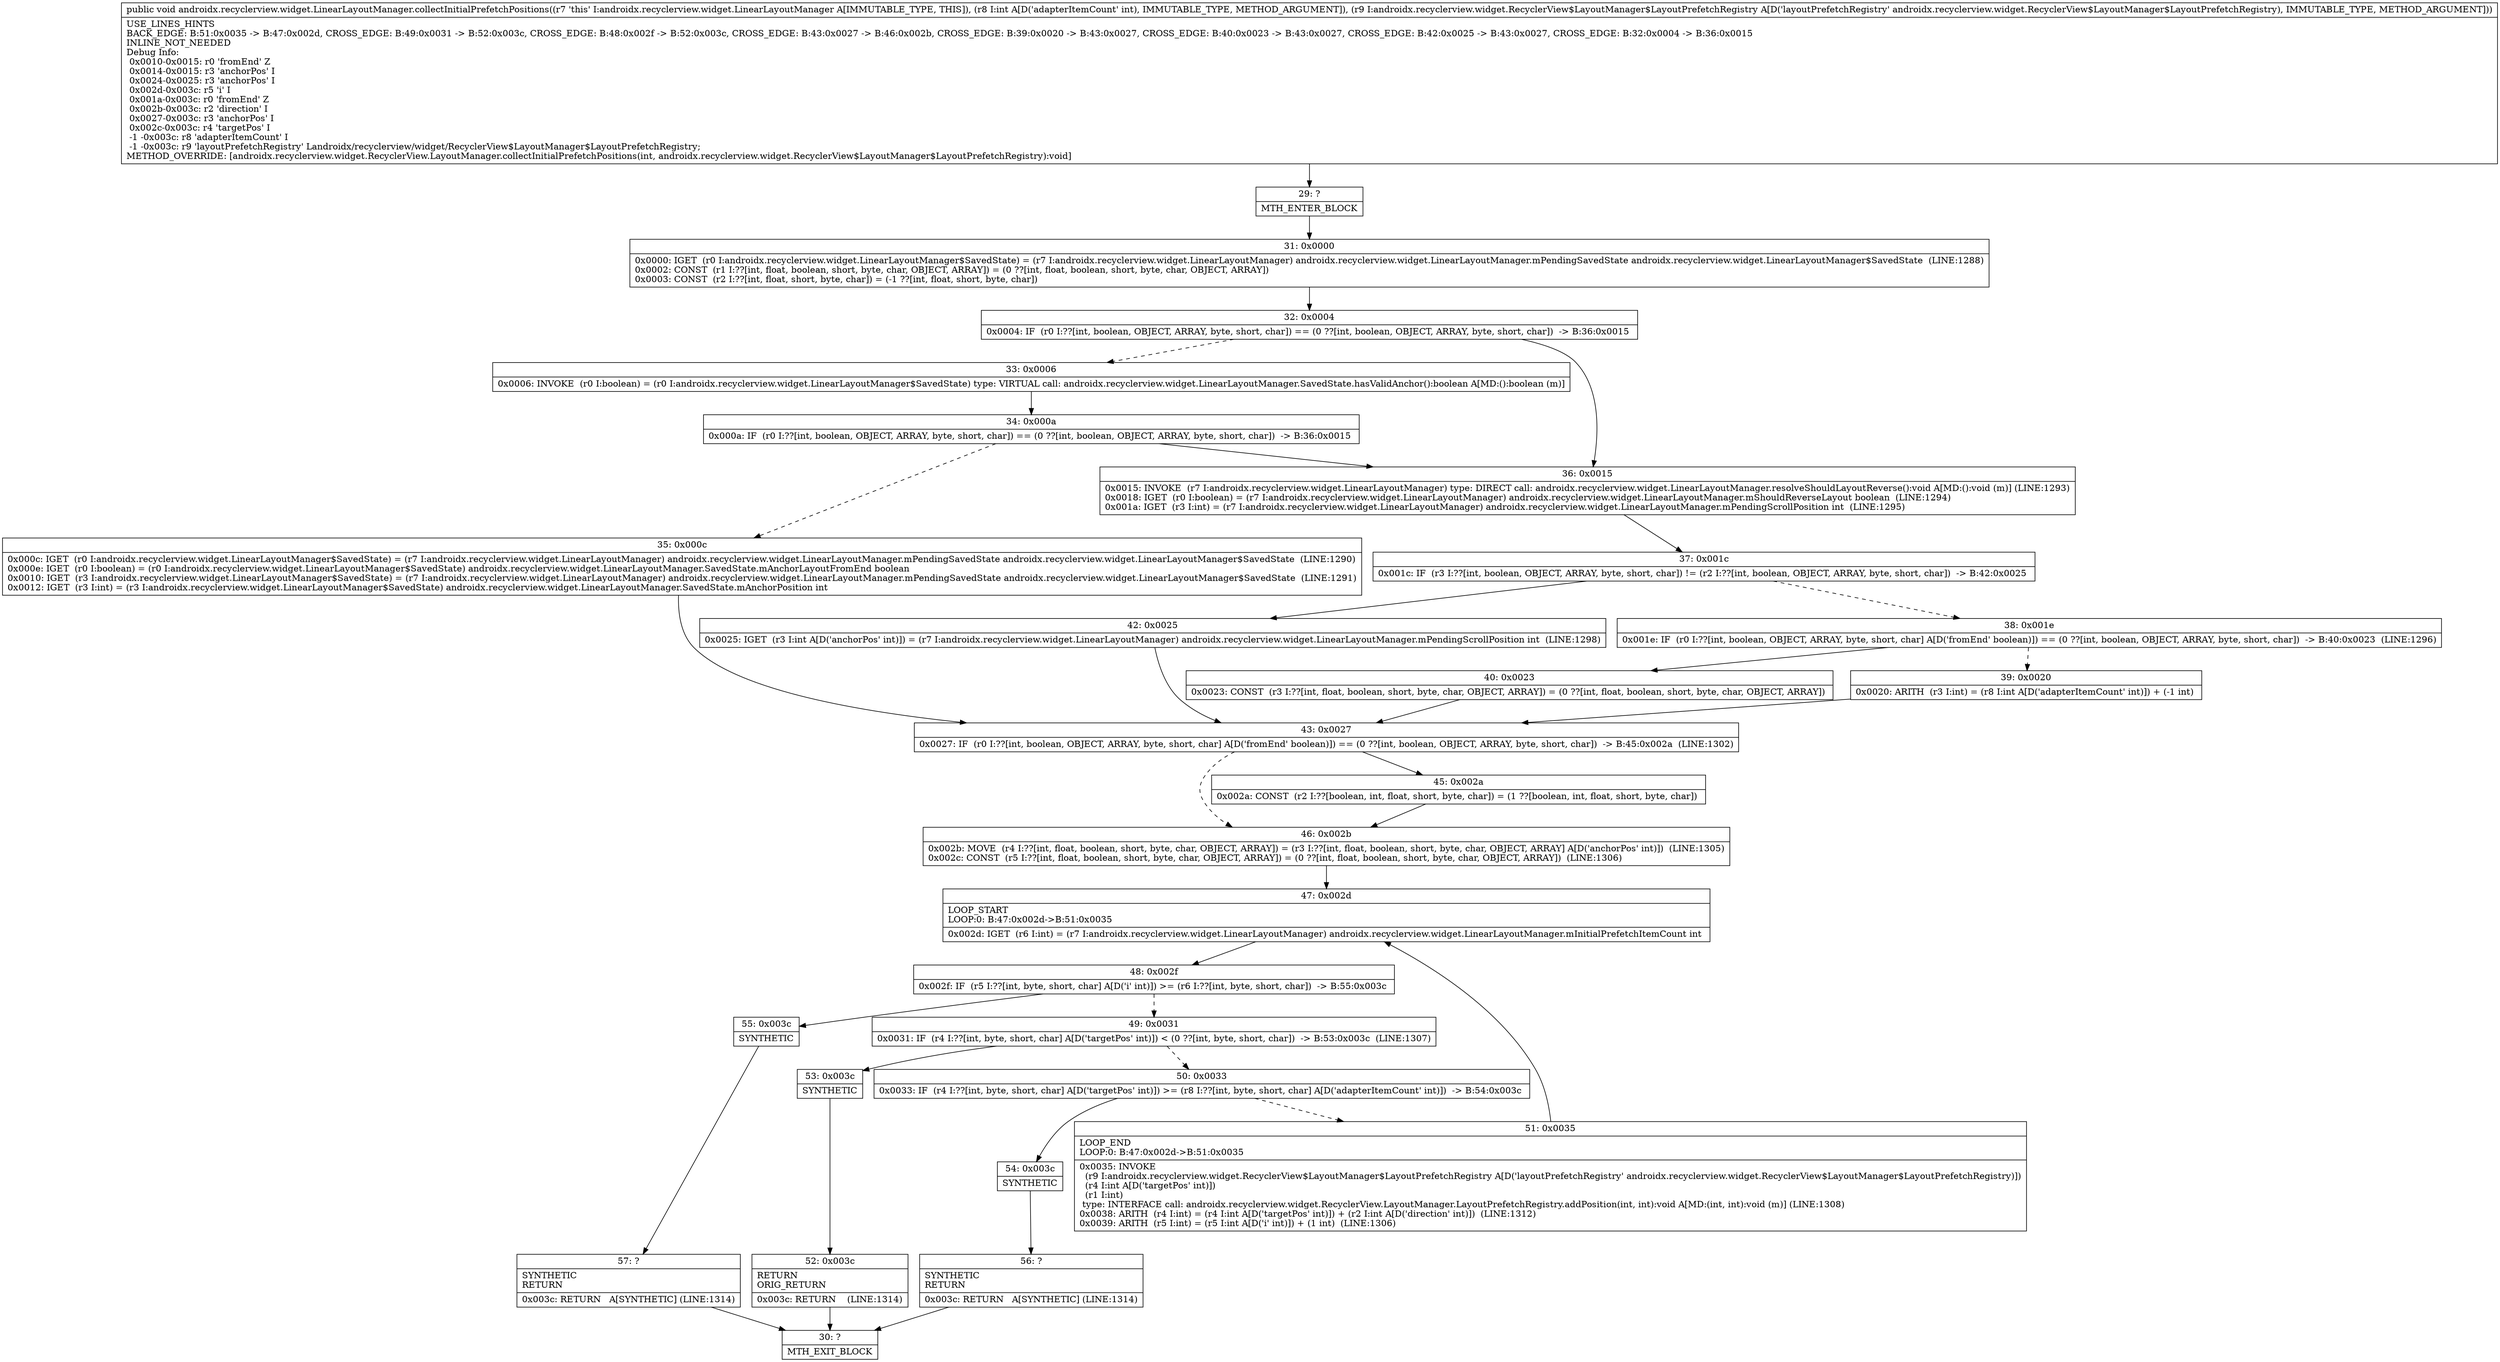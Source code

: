 digraph "CFG forandroidx.recyclerview.widget.LinearLayoutManager.collectInitialPrefetchPositions(ILandroidx\/recyclerview\/widget\/RecyclerView$LayoutManager$LayoutPrefetchRegistry;)V" {
Node_29 [shape=record,label="{29\:\ ?|MTH_ENTER_BLOCK\l}"];
Node_31 [shape=record,label="{31\:\ 0x0000|0x0000: IGET  (r0 I:androidx.recyclerview.widget.LinearLayoutManager$SavedState) = (r7 I:androidx.recyclerview.widget.LinearLayoutManager) androidx.recyclerview.widget.LinearLayoutManager.mPendingSavedState androidx.recyclerview.widget.LinearLayoutManager$SavedState  (LINE:1288)\l0x0002: CONST  (r1 I:??[int, float, boolean, short, byte, char, OBJECT, ARRAY]) = (0 ??[int, float, boolean, short, byte, char, OBJECT, ARRAY]) \l0x0003: CONST  (r2 I:??[int, float, short, byte, char]) = (\-1 ??[int, float, short, byte, char]) \l}"];
Node_32 [shape=record,label="{32\:\ 0x0004|0x0004: IF  (r0 I:??[int, boolean, OBJECT, ARRAY, byte, short, char]) == (0 ??[int, boolean, OBJECT, ARRAY, byte, short, char])  \-\> B:36:0x0015 \l}"];
Node_33 [shape=record,label="{33\:\ 0x0006|0x0006: INVOKE  (r0 I:boolean) = (r0 I:androidx.recyclerview.widget.LinearLayoutManager$SavedState) type: VIRTUAL call: androidx.recyclerview.widget.LinearLayoutManager.SavedState.hasValidAnchor():boolean A[MD:():boolean (m)]\l}"];
Node_34 [shape=record,label="{34\:\ 0x000a|0x000a: IF  (r0 I:??[int, boolean, OBJECT, ARRAY, byte, short, char]) == (0 ??[int, boolean, OBJECT, ARRAY, byte, short, char])  \-\> B:36:0x0015 \l}"];
Node_35 [shape=record,label="{35\:\ 0x000c|0x000c: IGET  (r0 I:androidx.recyclerview.widget.LinearLayoutManager$SavedState) = (r7 I:androidx.recyclerview.widget.LinearLayoutManager) androidx.recyclerview.widget.LinearLayoutManager.mPendingSavedState androidx.recyclerview.widget.LinearLayoutManager$SavedState  (LINE:1290)\l0x000e: IGET  (r0 I:boolean) = (r0 I:androidx.recyclerview.widget.LinearLayoutManager$SavedState) androidx.recyclerview.widget.LinearLayoutManager.SavedState.mAnchorLayoutFromEnd boolean \l0x0010: IGET  (r3 I:androidx.recyclerview.widget.LinearLayoutManager$SavedState) = (r7 I:androidx.recyclerview.widget.LinearLayoutManager) androidx.recyclerview.widget.LinearLayoutManager.mPendingSavedState androidx.recyclerview.widget.LinearLayoutManager$SavedState  (LINE:1291)\l0x0012: IGET  (r3 I:int) = (r3 I:androidx.recyclerview.widget.LinearLayoutManager$SavedState) androidx.recyclerview.widget.LinearLayoutManager.SavedState.mAnchorPosition int \l}"];
Node_43 [shape=record,label="{43\:\ 0x0027|0x0027: IF  (r0 I:??[int, boolean, OBJECT, ARRAY, byte, short, char] A[D('fromEnd' boolean)]) == (0 ??[int, boolean, OBJECT, ARRAY, byte, short, char])  \-\> B:45:0x002a  (LINE:1302)\l}"];
Node_45 [shape=record,label="{45\:\ 0x002a|0x002a: CONST  (r2 I:??[boolean, int, float, short, byte, char]) = (1 ??[boolean, int, float, short, byte, char]) \l}"];
Node_46 [shape=record,label="{46\:\ 0x002b|0x002b: MOVE  (r4 I:??[int, float, boolean, short, byte, char, OBJECT, ARRAY]) = (r3 I:??[int, float, boolean, short, byte, char, OBJECT, ARRAY] A[D('anchorPos' int)])  (LINE:1305)\l0x002c: CONST  (r5 I:??[int, float, boolean, short, byte, char, OBJECT, ARRAY]) = (0 ??[int, float, boolean, short, byte, char, OBJECT, ARRAY])  (LINE:1306)\l}"];
Node_47 [shape=record,label="{47\:\ 0x002d|LOOP_START\lLOOP:0: B:47:0x002d\-\>B:51:0x0035\l|0x002d: IGET  (r6 I:int) = (r7 I:androidx.recyclerview.widget.LinearLayoutManager) androidx.recyclerview.widget.LinearLayoutManager.mInitialPrefetchItemCount int \l}"];
Node_48 [shape=record,label="{48\:\ 0x002f|0x002f: IF  (r5 I:??[int, byte, short, char] A[D('i' int)]) \>= (r6 I:??[int, byte, short, char])  \-\> B:55:0x003c \l}"];
Node_49 [shape=record,label="{49\:\ 0x0031|0x0031: IF  (r4 I:??[int, byte, short, char] A[D('targetPos' int)]) \< (0 ??[int, byte, short, char])  \-\> B:53:0x003c  (LINE:1307)\l}"];
Node_50 [shape=record,label="{50\:\ 0x0033|0x0033: IF  (r4 I:??[int, byte, short, char] A[D('targetPos' int)]) \>= (r8 I:??[int, byte, short, char] A[D('adapterItemCount' int)])  \-\> B:54:0x003c \l}"];
Node_51 [shape=record,label="{51\:\ 0x0035|LOOP_END\lLOOP:0: B:47:0x002d\-\>B:51:0x0035\l|0x0035: INVOKE  \l  (r9 I:androidx.recyclerview.widget.RecyclerView$LayoutManager$LayoutPrefetchRegistry A[D('layoutPrefetchRegistry' androidx.recyclerview.widget.RecyclerView$LayoutManager$LayoutPrefetchRegistry)])\l  (r4 I:int A[D('targetPos' int)])\l  (r1 I:int)\l type: INTERFACE call: androidx.recyclerview.widget.RecyclerView.LayoutManager.LayoutPrefetchRegistry.addPosition(int, int):void A[MD:(int, int):void (m)] (LINE:1308)\l0x0038: ARITH  (r4 I:int) = (r4 I:int A[D('targetPos' int)]) + (r2 I:int A[D('direction' int)])  (LINE:1312)\l0x0039: ARITH  (r5 I:int) = (r5 I:int A[D('i' int)]) + (1 int)  (LINE:1306)\l}"];
Node_54 [shape=record,label="{54\:\ 0x003c|SYNTHETIC\l}"];
Node_56 [shape=record,label="{56\:\ ?|SYNTHETIC\lRETURN\l|0x003c: RETURN   A[SYNTHETIC] (LINE:1314)\l}"];
Node_30 [shape=record,label="{30\:\ ?|MTH_EXIT_BLOCK\l}"];
Node_53 [shape=record,label="{53\:\ 0x003c|SYNTHETIC\l}"];
Node_52 [shape=record,label="{52\:\ 0x003c|RETURN\lORIG_RETURN\l|0x003c: RETURN    (LINE:1314)\l}"];
Node_55 [shape=record,label="{55\:\ 0x003c|SYNTHETIC\l}"];
Node_57 [shape=record,label="{57\:\ ?|SYNTHETIC\lRETURN\l|0x003c: RETURN   A[SYNTHETIC] (LINE:1314)\l}"];
Node_36 [shape=record,label="{36\:\ 0x0015|0x0015: INVOKE  (r7 I:androidx.recyclerview.widget.LinearLayoutManager) type: DIRECT call: androidx.recyclerview.widget.LinearLayoutManager.resolveShouldLayoutReverse():void A[MD:():void (m)] (LINE:1293)\l0x0018: IGET  (r0 I:boolean) = (r7 I:androidx.recyclerview.widget.LinearLayoutManager) androidx.recyclerview.widget.LinearLayoutManager.mShouldReverseLayout boolean  (LINE:1294)\l0x001a: IGET  (r3 I:int) = (r7 I:androidx.recyclerview.widget.LinearLayoutManager) androidx.recyclerview.widget.LinearLayoutManager.mPendingScrollPosition int  (LINE:1295)\l}"];
Node_37 [shape=record,label="{37\:\ 0x001c|0x001c: IF  (r3 I:??[int, boolean, OBJECT, ARRAY, byte, short, char]) != (r2 I:??[int, boolean, OBJECT, ARRAY, byte, short, char])  \-\> B:42:0x0025 \l}"];
Node_38 [shape=record,label="{38\:\ 0x001e|0x001e: IF  (r0 I:??[int, boolean, OBJECT, ARRAY, byte, short, char] A[D('fromEnd' boolean)]) == (0 ??[int, boolean, OBJECT, ARRAY, byte, short, char])  \-\> B:40:0x0023  (LINE:1296)\l}"];
Node_39 [shape=record,label="{39\:\ 0x0020|0x0020: ARITH  (r3 I:int) = (r8 I:int A[D('adapterItemCount' int)]) + (\-1 int) \l}"];
Node_40 [shape=record,label="{40\:\ 0x0023|0x0023: CONST  (r3 I:??[int, float, boolean, short, byte, char, OBJECT, ARRAY]) = (0 ??[int, float, boolean, short, byte, char, OBJECT, ARRAY]) \l}"];
Node_42 [shape=record,label="{42\:\ 0x0025|0x0025: IGET  (r3 I:int A[D('anchorPos' int)]) = (r7 I:androidx.recyclerview.widget.LinearLayoutManager) androidx.recyclerview.widget.LinearLayoutManager.mPendingScrollPosition int  (LINE:1298)\l}"];
MethodNode[shape=record,label="{public void androidx.recyclerview.widget.LinearLayoutManager.collectInitialPrefetchPositions((r7 'this' I:androidx.recyclerview.widget.LinearLayoutManager A[IMMUTABLE_TYPE, THIS]), (r8 I:int A[D('adapterItemCount' int), IMMUTABLE_TYPE, METHOD_ARGUMENT]), (r9 I:androidx.recyclerview.widget.RecyclerView$LayoutManager$LayoutPrefetchRegistry A[D('layoutPrefetchRegistry' androidx.recyclerview.widget.RecyclerView$LayoutManager$LayoutPrefetchRegistry), IMMUTABLE_TYPE, METHOD_ARGUMENT]))  | USE_LINES_HINTS\lBACK_EDGE: B:51:0x0035 \-\> B:47:0x002d, CROSS_EDGE: B:49:0x0031 \-\> B:52:0x003c, CROSS_EDGE: B:48:0x002f \-\> B:52:0x003c, CROSS_EDGE: B:43:0x0027 \-\> B:46:0x002b, CROSS_EDGE: B:39:0x0020 \-\> B:43:0x0027, CROSS_EDGE: B:40:0x0023 \-\> B:43:0x0027, CROSS_EDGE: B:42:0x0025 \-\> B:43:0x0027, CROSS_EDGE: B:32:0x0004 \-\> B:36:0x0015\lINLINE_NOT_NEEDED\lDebug Info:\l  0x0010\-0x0015: r0 'fromEnd' Z\l  0x0014\-0x0015: r3 'anchorPos' I\l  0x0024\-0x0025: r3 'anchorPos' I\l  0x002d\-0x003c: r5 'i' I\l  0x001a\-0x003c: r0 'fromEnd' Z\l  0x002b\-0x003c: r2 'direction' I\l  0x0027\-0x003c: r3 'anchorPos' I\l  0x002c\-0x003c: r4 'targetPos' I\l  \-1 \-0x003c: r8 'adapterItemCount' I\l  \-1 \-0x003c: r9 'layoutPrefetchRegistry' Landroidx\/recyclerview\/widget\/RecyclerView$LayoutManager$LayoutPrefetchRegistry;\lMETHOD_OVERRIDE: [androidx.recyclerview.widget.RecyclerView.LayoutManager.collectInitialPrefetchPositions(int, androidx.recyclerview.widget.RecyclerView$LayoutManager$LayoutPrefetchRegistry):void]\l}"];
MethodNode -> Node_29;Node_29 -> Node_31;
Node_31 -> Node_32;
Node_32 -> Node_33[style=dashed];
Node_32 -> Node_36;
Node_33 -> Node_34;
Node_34 -> Node_35[style=dashed];
Node_34 -> Node_36;
Node_35 -> Node_43;
Node_43 -> Node_45;
Node_43 -> Node_46[style=dashed];
Node_45 -> Node_46;
Node_46 -> Node_47;
Node_47 -> Node_48;
Node_48 -> Node_49[style=dashed];
Node_48 -> Node_55;
Node_49 -> Node_50[style=dashed];
Node_49 -> Node_53;
Node_50 -> Node_51[style=dashed];
Node_50 -> Node_54;
Node_51 -> Node_47;
Node_54 -> Node_56;
Node_56 -> Node_30;
Node_53 -> Node_52;
Node_52 -> Node_30;
Node_55 -> Node_57;
Node_57 -> Node_30;
Node_36 -> Node_37;
Node_37 -> Node_38[style=dashed];
Node_37 -> Node_42;
Node_38 -> Node_39[style=dashed];
Node_38 -> Node_40;
Node_39 -> Node_43;
Node_40 -> Node_43;
Node_42 -> Node_43;
}

